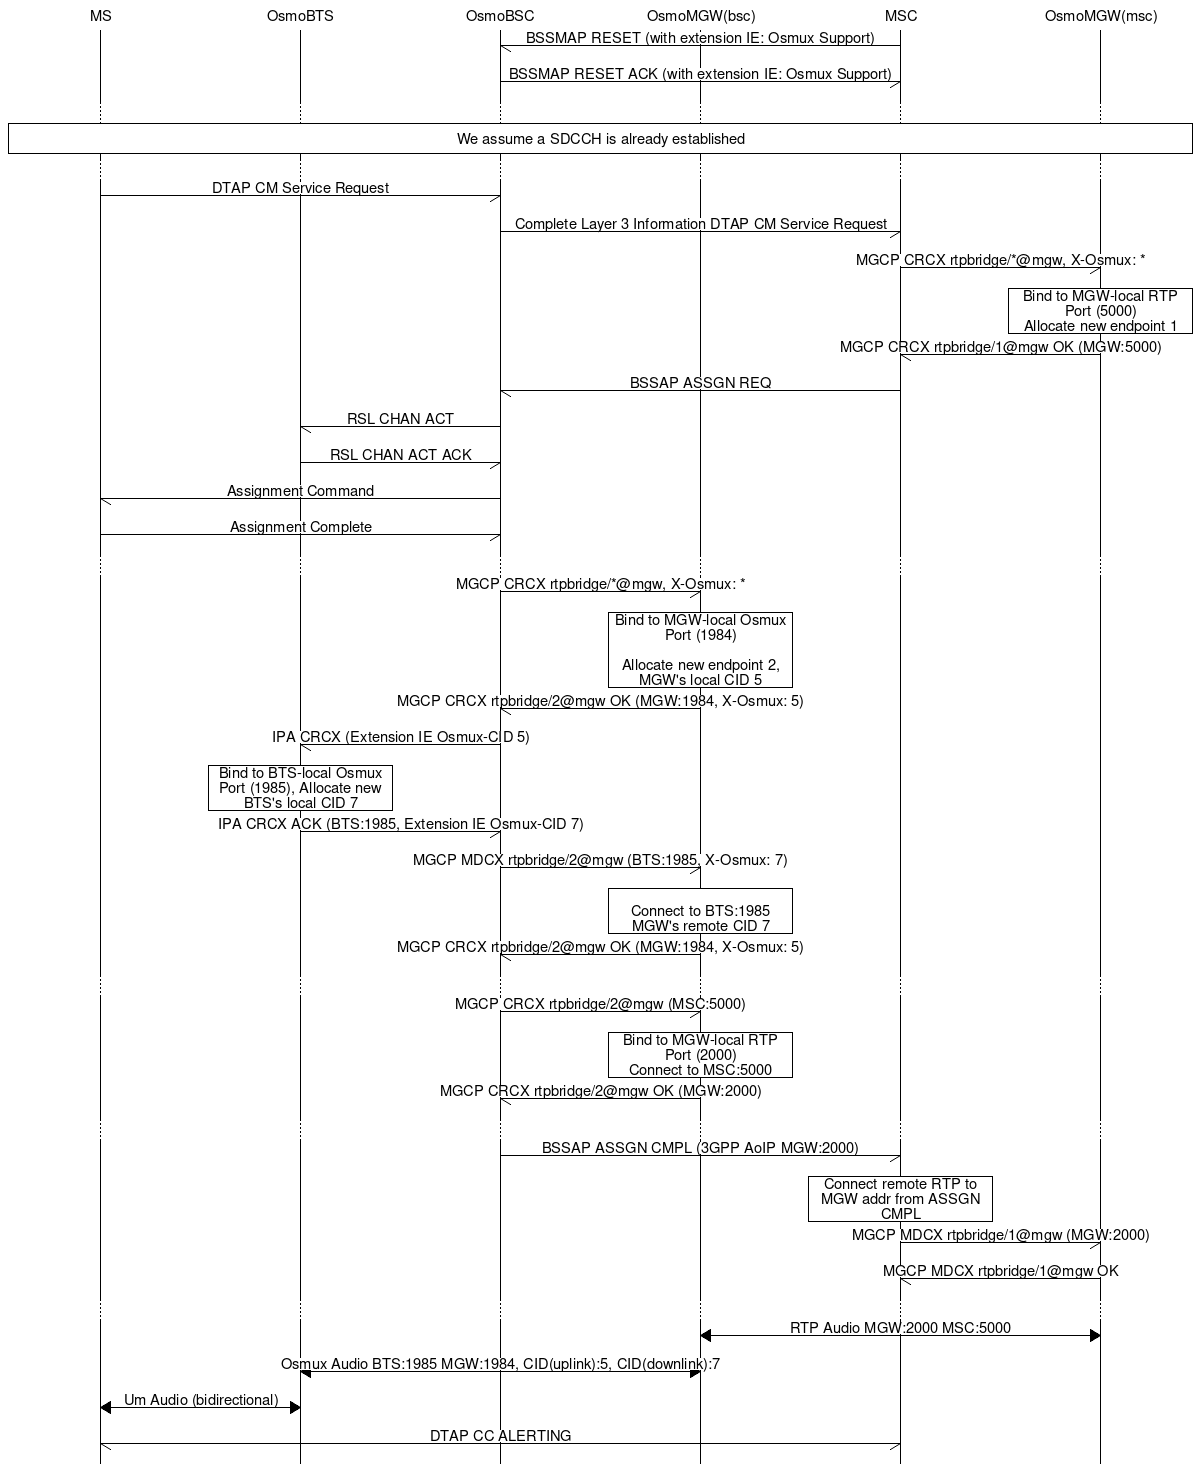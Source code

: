# MO-call with Osmux enable on 3GPP AoIP
msc {
	hscale=2;
	ms [label="MS"], bts [label="OsmoBTS"], bsc[label="OsmoBSC"], mgw_bsc[label="OsmoMGW(bsc)"], m_sc[label="MSC"], mgw_msc[label="OsmoMGW(msc)"];

	bsc <- m_sc 	[label="BSSMAP RESET (with extension IE: Osmux Support)"];
	bsc -> m_sc 	[label="BSSMAP RESET ACK (with extension IE: Osmux Support)"];
	...;
	ms box mgw_msc	[label="We assume a SDCCH is already established"];
	...;

	ms -> bsc	[label="DTAP CM Service Request"];
	bsc -> m_sc	[label="Complete Layer 3 Information DTAP CM Service Request"];

	# Allocate MGW/MSC Osmux endpoint
	m_sc -> mgw_msc	[label="MGCP CRCX rtpbridge/*@mgw, X-Osmux: *"];
	mgw_msc box mgw_msc	[label="Bind to MGW-local RTP Port (5000)\nAllocate new endpoint 1"];
	mgw_msc -> m_sc	[label="MGCP CRCX rtpbridge/1@mgw OK (MGW:5000)"];

	bsc <- m_sc 	[label="BSSAP ASSGN REQ"];
	bts <- bsc 	[label="RSL CHAN ACT"];
	bts -> bsc 	[label="RSL CHAN ACT ACK"];
	ms <- bsc      [label="Assignment Command"];
	ms -> bsc      [label="Assignment Complete"];
	...;

	# connect BTS RTP with BSC-MGW RTP
	bsc -> mgw_bsc	[label="MGCP CRCX rtpbridge/*@mgw, X-Osmux: *"];
	mgw_bsc box mgw_bsc	[label="Bind to MGW-local Osmux Port (1984)\n\nAllocate new endpoint 2, MGW's local CID 5"];
	bsc <- mgw_bsc	[label="MGCP CRCX rtpbridge/2@mgw OK (MGW:1984, X-Osmux: 5)"];
	bts <- bsc	[label="IPA CRCX (Extension IE Osmux-CID 5)"];
	bts box bts	[label="Bind to BTS-local Osmux Port (1985), Allocate new BTS's local CID 7"];
	bts -> bsc	[label="IPA CRCX ACK (BTS:1985, Extension IE Osmux-CID 7)"];
	bsc -> mgw_bsc	[label="MGCP MDCX rtpbridge/2@mgw (BTS:1985, X-Osmux: 7)"];
	mgw_bsc box mgw_bsc	[label="\nConnect to BTS:1985 MGW's remote CID 7"];
	bsc <- mgw_bsc	[label="MGCP CRCX rtpbridge/2@mgw OK (MGW:1984, X-Osmux: 5)"];
	...;

	mgw_bsc <- bsc	[label="MGCP CRCX rtpbridge/2@mgw (MSC:5000)"];
	mgw_bsc box mgw_bsc	[label="Bind to MGW-local RTP Port (2000)\nConnect to MSC:5000"];
	mgw_bsc -> bsc	[label="MGCP CRCX rtpbridge/2@mgw OK (MGW:2000)"];
	...;

	bsc -> m_sc	[label="BSSAP ASSGN CMPL (3GPP AoIP MGW:2000)"];
	m_sc box m_sc	[label="Connect remote RTP to MGW addr from ASSGN CMPL"];
	m_sc -> mgw_msc	[label="MGCP MDCX rtpbridge/1@mgw (MGW:2000)"];
	m_sc <- mgw_msc	[label="MGCP MDCX rtpbridge/1@mgw OK"];
	...;

	mgw_bsc <=> mgw_msc	[label="RTP Audio MGW:2000 MSC:5000"];
	bts <=> mgw_bsc	[label="Osmux Audio BTS:1985 MGW:1984, CID(uplink):5, CID(downlink):7"];
	ms <=> bts	[label="Um Audio (bidirectional)"];
	ms <-> m_sc	[label="DTAP CC ALERTING"];
}
